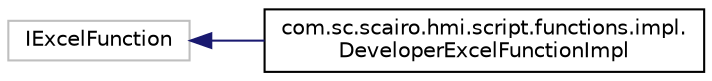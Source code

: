 digraph "Graphical Class Hierarchy"
{
 // LATEX_PDF_SIZE
  edge [fontname="Helvetica",fontsize="10",labelfontname="Helvetica",labelfontsize="10"];
  node [fontname="Helvetica",fontsize="10",shape=record];
  rankdir="LR";
  Node369 [label="IExcelFunction",height=0.2,width=0.4,color="grey75", fillcolor="white", style="filled",tooltip=" "];
  Node369 -> Node0 [dir="back",color="midnightblue",fontsize="10",style="solid",fontname="Helvetica"];
  Node0 [label="com.sc.scairo.hmi.script.functions.impl.\lDeveloperExcelFunctionImpl",height=0.2,width=0.4,color="black", fillcolor="white", style="filled",URL="$classcom_1_1sc_1_1scairo_1_1hmi_1_1script_1_1functions_1_1impl_1_1_developer_excel_function_impl.html",tooltip=" "];
}
